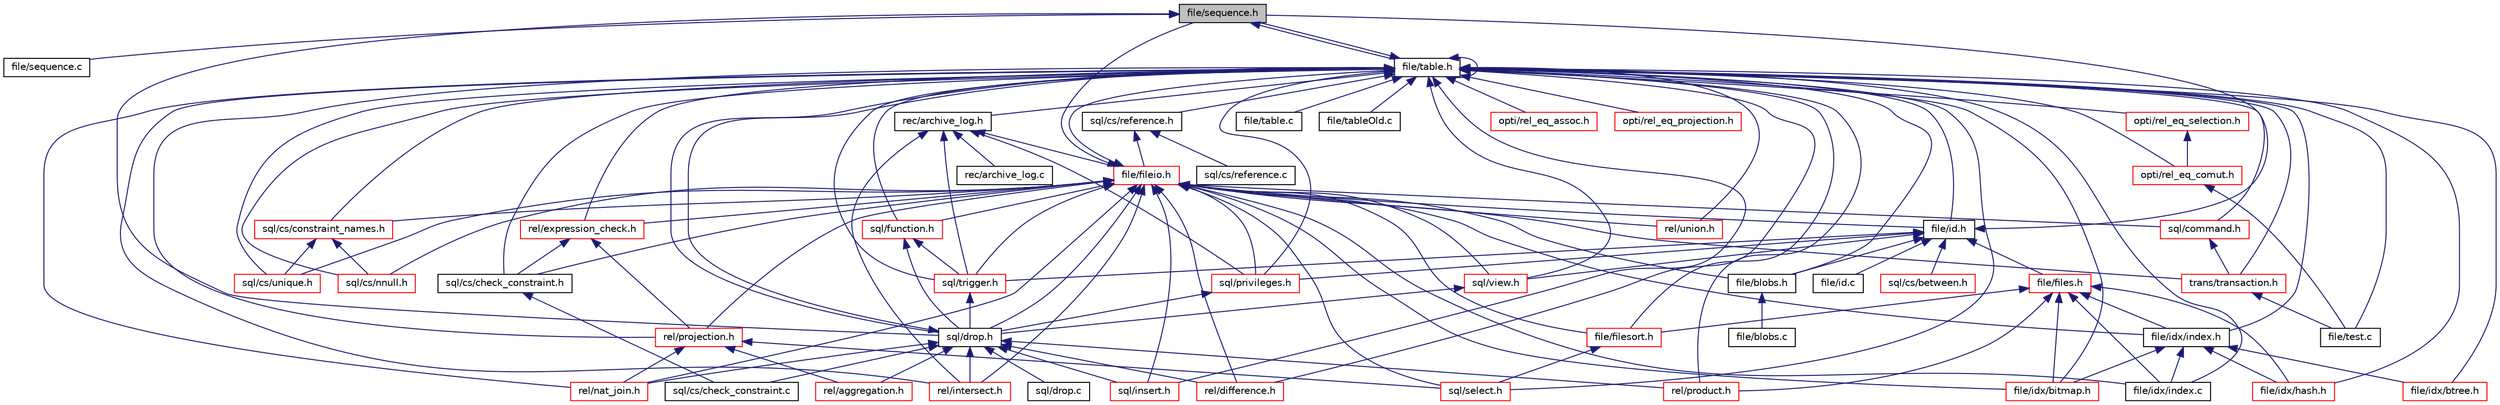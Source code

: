 digraph "file/sequence.h"
{
 // LATEX_PDF_SIZE
  bgcolor="transparent";
  edge [fontname="Helvetica",fontsize="10",labelfontname="Helvetica",labelfontsize="10"];
  node [fontname="Helvetica",fontsize="10",shape=record];
  Node1 [label="file/sequence.h",height=0.2,width=0.4,color="black", fillcolor="grey75", style="filled", fontcolor="black",tooltip=" "];
  Node1 -> Node2 [dir="back",color="midnightblue",fontsize="10",style="solid",fontname="Helvetica"];
  Node2 [label="file/sequence.c",height=0.2,width=0.4,color="black",URL="$sequence_8c.html",tooltip=" "];
  Node1 -> Node3 [dir="back",color="midnightblue",fontsize="10",style="solid",fontname="Helvetica"];
  Node3 [label="file/table.h",height=0.2,width=0.4,color="black",URL="$table_8h.html",tooltip=" "];
  Node3 -> Node4 [dir="back",color="midnightblue",fontsize="10",style="solid",fontname="Helvetica"];
  Node4 [label="file/blobs.h",height=0.2,width=0.4,color="black",URL="$blobs_8h.html",tooltip=" "];
  Node4 -> Node5 [dir="back",color="midnightblue",fontsize="10",style="solid",fontname="Helvetica"];
  Node5 [label="file/blobs.c",height=0.2,width=0.4,color="black",URL="$blobs_8c.html",tooltip=" "];
  Node3 -> Node6 [dir="back",color="midnightblue",fontsize="10",style="solid",fontname="Helvetica"];
  Node6 [label="sql/drop.h",height=0.2,width=0.4,color="black",URL="$drop_8h.html",tooltip=" "];
  Node6 -> Node3 [dir="back",color="midnightblue",fontsize="10",style="solid",fontname="Helvetica"];
  Node6 -> Node7 [dir="back",color="midnightblue",fontsize="10",style="solid",fontname="Helvetica"];
  Node7 [label="sql/cs/check_constraint.c",height=0.2,width=0.4,color="black",URL="$check__constraint_8c.html",tooltip=" "];
  Node6 -> Node8 [dir="back",color="midnightblue",fontsize="10",style="solid",fontname="Helvetica"];
  Node8 [label="rel/aggregation.h",height=0.2,width=0.4,color="red",URL="$aggregation_8h.html",tooltip=" "];
  Node6 -> Node10 [dir="back",color="midnightblue",fontsize="10",style="solid",fontname="Helvetica"];
  Node10 [label="rel/difference.h",height=0.2,width=0.4,color="red",URL="$difference_8h.html",tooltip=" "];
  Node6 -> Node12 [dir="back",color="midnightblue",fontsize="10",style="solid",fontname="Helvetica"];
  Node12 [label="rel/intersect.h",height=0.2,width=0.4,color="red",URL="$intersect_8h.html",tooltip=" "];
  Node6 -> Node14 [dir="back",color="midnightblue",fontsize="10",style="solid",fontname="Helvetica"];
  Node14 [label="rel/nat_join.h",height=0.2,width=0.4,color="red",URL="$nat__join_8h.html",tooltip=" "];
  Node6 -> Node16 [dir="back",color="midnightblue",fontsize="10",style="solid",fontname="Helvetica"];
  Node16 [label="rel/product.h",height=0.2,width=0.4,color="red",URL="$product_8h.html",tooltip=" "];
  Node6 -> Node18 [dir="back",color="midnightblue",fontsize="10",style="solid",fontname="Helvetica"];
  Node18 [label="sql/drop.c",height=0.2,width=0.4,color="black",URL="$drop_8c.html",tooltip=" "];
  Node6 -> Node19 [dir="back",color="midnightblue",fontsize="10",style="solid",fontname="Helvetica"];
  Node19 [label="sql/insert.h",height=0.2,width=0.4,color="red",URL="$insert_8h.html",tooltip=" "];
  Node3 -> Node21 [dir="back",color="midnightblue",fontsize="10",style="solid",fontname="Helvetica"];
  Node21 [label="sql/cs/reference.h",height=0.2,width=0.4,color="black",URL="$reference_8h.html",tooltip=" "];
  Node21 -> Node22 [dir="back",color="midnightblue",fontsize="10",style="solid",fontname="Helvetica"];
  Node22 [label="file/fileio.h",height=0.2,width=0.4,color="red",URL="$fileio_8h.html",tooltip=" "];
  Node22 -> Node6 [dir="back",color="midnightblue",fontsize="10",style="solid",fontname="Helvetica"];
  Node22 -> Node4 [dir="back",color="midnightblue",fontsize="10",style="solid",fontname="Helvetica"];
  Node22 -> Node23 [dir="back",color="midnightblue",fontsize="10",style="solid",fontname="Helvetica"];
  Node23 [label="file/id.h",height=0.2,width=0.4,color="black",URL="$id_8h.html",tooltip=" "];
  Node23 -> Node4 [dir="back",color="midnightblue",fontsize="10",style="solid",fontname="Helvetica"];
  Node23 -> Node24 [dir="back",color="midnightblue",fontsize="10",style="solid",fontname="Helvetica"];
  Node24 [label="file/files.h",height=0.2,width=0.4,color="red",URL="$files_8h.html",tooltip=" "];
  Node24 -> Node28 [dir="back",color="midnightblue",fontsize="10",style="solid",fontname="Helvetica"];
  Node28 [label="file/filesort.h",height=0.2,width=0.4,color="red",URL="$filesort_8h.html",tooltip=" "];
  Node28 -> Node30 [dir="back",color="midnightblue",fontsize="10",style="solid",fontname="Helvetica"];
  Node30 [label="sql/select.h",height=0.2,width=0.4,color="red",URL="$select_8h.html",tooltip=" "];
  Node24 -> Node42 [dir="back",color="midnightblue",fontsize="10",style="solid",fontname="Helvetica"];
  Node42 [label="file/idx/index.h",height=0.2,width=0.4,color="black",URL="$index_8h.html",tooltip=" "];
  Node42 -> Node43 [dir="back",color="midnightblue",fontsize="10",style="solid",fontname="Helvetica"];
  Node43 [label="file/idx/bitmap.h",height=0.2,width=0.4,color="red",URL="$bitmap_8h.html",tooltip=" "];
  Node42 -> Node45 [dir="back",color="midnightblue",fontsize="10",style="solid",fontname="Helvetica"];
  Node45 [label="file/idx/btree.h",height=0.2,width=0.4,color="red",URL="$btree_8h.html",tooltip=" "];
  Node42 -> Node47 [dir="back",color="midnightblue",fontsize="10",style="solid",fontname="Helvetica"];
  Node47 [label="file/idx/hash.h",height=0.2,width=0.4,color="red",URL="$hash_8h.html",tooltip=" "];
  Node42 -> Node49 [dir="back",color="midnightblue",fontsize="10",style="solid",fontname="Helvetica"];
  Node49 [label="file/idx/index.c",height=0.2,width=0.4,color="black",URL="$index_8c.html",tooltip=" "];
  Node24 -> Node43 [dir="back",color="midnightblue",fontsize="10",style="solid",fontname="Helvetica"];
  Node24 -> Node47 [dir="back",color="midnightblue",fontsize="10",style="solid",fontname="Helvetica"];
  Node24 -> Node49 [dir="back",color="midnightblue",fontsize="10",style="solid",fontname="Helvetica"];
  Node24 -> Node16 [dir="back",color="midnightblue",fontsize="10",style="solid",fontname="Helvetica"];
  Node23 -> Node50 [dir="back",color="midnightblue",fontsize="10",style="solid",fontname="Helvetica"];
  Node50 [label="file/id.c",height=0.2,width=0.4,color="black",URL="$id_8c.html",tooltip=" "];
  Node23 -> Node1 [dir="back",color="midnightblue",fontsize="10",style="solid",fontname="Helvetica"];
  Node23 -> Node51 [dir="back",color="midnightblue",fontsize="10",style="solid",fontname="Helvetica"];
  Node51 [label="sql/cs/between.h",height=0.2,width=0.4,color="red",URL="$between_8h.html",tooltip=" "];
  Node23 -> Node53 [dir="back",color="midnightblue",fontsize="10",style="solid",fontname="Helvetica"];
  Node53 [label="sql/view.h",height=0.2,width=0.4,color="red",URL="$view_8h.html",tooltip=" "];
  Node53 -> Node6 [dir="back",color="midnightblue",fontsize="10",style="solid",fontname="Helvetica"];
  Node23 -> Node40 [dir="back",color="midnightblue",fontsize="10",style="solid",fontname="Helvetica"];
  Node40 [label="sql/trigger.h",height=0.2,width=0.4,color="red",URL="$trigger_8h.html",tooltip=" "];
  Node40 -> Node6 [dir="back",color="midnightblue",fontsize="10",style="solid",fontname="Helvetica"];
  Node23 -> Node57 [dir="back",color="midnightblue",fontsize="10",style="solid",fontname="Helvetica"];
  Node57 [label="sql/privileges.h",height=0.2,width=0.4,color="red",URL="$privileges_8h.html",tooltip=" "];
  Node57 -> Node6 [dir="back",color="midnightblue",fontsize="10",style="solid",fontname="Helvetica"];
  Node22 -> Node28 [dir="back",color="midnightblue",fontsize="10",style="solid",fontname="Helvetica"];
  Node22 -> Node1 [dir="back",color="midnightblue",fontsize="10",style="solid",fontname="Helvetica"];
  Node22 -> Node3 [dir="back",color="midnightblue",fontsize="10",style="solid",fontname="Helvetica"];
  Node22 -> Node35 [dir="back",color="midnightblue",fontsize="10",style="solid",fontname="Helvetica"];
  Node35 [label="sql/command.h",height=0.2,width=0.4,color="red",URL="$command_8h.html",tooltip=" "];
  Node35 -> Node36 [dir="back",color="midnightblue",fontsize="10",style="solid",fontname="Helvetica"];
  Node36 [label="trans/transaction.h",height=0.2,width=0.4,color="red",URL="$transaction_8h.html",tooltip=" "];
  Node36 -> Node33 [dir="back",color="midnightblue",fontsize="10",style="solid",fontname="Helvetica"];
  Node33 [label="file/test.c",height=0.2,width=0.4,color="black",URL="$file_2test_8c.html",tooltip=" "];
  Node22 -> Node60 [dir="back",color="midnightblue",fontsize="10",style="solid",fontname="Helvetica"];
  Node60 [label="rel/expression_check.h",height=0.2,width=0.4,color="red",URL="$expression__check_8h.html",tooltip=" "];
  Node60 -> Node61 [dir="back",color="midnightblue",fontsize="10",style="solid",fontname="Helvetica"];
  Node61 [label="sql/cs/check_constraint.h",height=0.2,width=0.4,color="black",URL="$check__constraint_8h.html",tooltip=" "];
  Node61 -> Node7 [dir="back",color="midnightblue",fontsize="10",style="solid",fontname="Helvetica"];
  Node60 -> Node62 [dir="back",color="midnightblue",fontsize="10",style="solid",fontname="Helvetica"];
  Node62 [label="rel/projection.h",height=0.2,width=0.4,color="red",URL="$projection_8h.html",tooltip=" "];
  Node62 -> Node8 [dir="back",color="midnightblue",fontsize="10",style="solid",fontname="Helvetica"];
  Node62 -> Node14 [dir="back",color="midnightblue",fontsize="10",style="solid",fontname="Helvetica"];
  Node62 -> Node30 [dir="back",color="midnightblue",fontsize="10",style="solid",fontname="Helvetica"];
  Node22 -> Node36 [dir="back",color="midnightblue",fontsize="10",style="solid",fontname="Helvetica"];
  Node22 -> Node42 [dir="back",color="midnightblue",fontsize="10",style="solid",fontname="Helvetica"];
  Node22 -> Node43 [dir="back",color="midnightblue",fontsize="10",style="solid",fontname="Helvetica"];
  Node22 -> Node49 [dir="back",color="midnightblue",fontsize="10",style="solid",fontname="Helvetica"];
  Node22 -> Node61 [dir="back",color="midnightblue",fontsize="10",style="solid",fontname="Helvetica"];
  Node22 -> Node67 [dir="back",color="midnightblue",fontsize="10",style="solid",fontname="Helvetica"];
  Node67 [label="sql/cs/constraint_names.h",height=0.2,width=0.4,color="red",URL="$constraint__names_8h.html",tooltip=" "];
  Node67 -> Node69 [dir="back",color="midnightblue",fontsize="10",style="solid",fontname="Helvetica"];
  Node69 [label="sql/cs/nnull.h",height=0.2,width=0.4,color="red",URL="$nnull_8h.html",tooltip=" "];
  Node67 -> Node71 [dir="back",color="midnightblue",fontsize="10",style="solid",fontname="Helvetica"];
  Node71 [label="sql/cs/unique.h",height=0.2,width=0.4,color="red",URL="$unique_8h.html",tooltip=" "];
  Node22 -> Node69 [dir="back",color="midnightblue",fontsize="10",style="solid",fontname="Helvetica"];
  Node22 -> Node71 [dir="back",color="midnightblue",fontsize="10",style="solid",fontname="Helvetica"];
  Node22 -> Node53 [dir="back",color="midnightblue",fontsize="10",style="solid",fontname="Helvetica"];
  Node22 -> Node62 [dir="back",color="midnightblue",fontsize="10",style="solid",fontname="Helvetica"];
  Node22 -> Node10 [dir="back",color="midnightblue",fontsize="10",style="solid",fontname="Helvetica"];
  Node22 -> Node12 [dir="back",color="midnightblue",fontsize="10",style="solid",fontname="Helvetica"];
  Node22 -> Node14 [dir="back",color="midnightblue",fontsize="10",style="solid",fontname="Helvetica"];
  Node22 -> Node73 [dir="back",color="midnightblue",fontsize="10",style="solid",fontname="Helvetica"];
  Node73 [label="rel/union.h",height=0.2,width=0.4,color="red",URL="$union_8h.html",tooltip=" "];
  Node22 -> Node40 [dir="back",color="midnightblue",fontsize="10",style="solid",fontname="Helvetica"];
  Node22 -> Node75 [dir="back",color="midnightblue",fontsize="10",style="solid",fontname="Helvetica"];
  Node75 [label="sql/function.h",height=0.2,width=0.4,color="red",URL="$function_8h.html",tooltip=" "];
  Node75 -> Node40 [dir="back",color="midnightblue",fontsize="10",style="solid",fontname="Helvetica"];
  Node75 -> Node6 [dir="back",color="midnightblue",fontsize="10",style="solid",fontname="Helvetica"];
  Node22 -> Node57 [dir="back",color="midnightblue",fontsize="10",style="solid",fontname="Helvetica"];
  Node22 -> Node19 [dir="back",color="midnightblue",fontsize="10",style="solid",fontname="Helvetica"];
  Node22 -> Node30 [dir="back",color="midnightblue",fontsize="10",style="solid",fontname="Helvetica"];
  Node21 -> Node77 [dir="back",color="midnightblue",fontsize="10",style="solid",fontname="Helvetica"];
  Node77 [label="sql/cs/reference.c",height=0.2,width=0.4,color="black",URL="$reference_8c.html",tooltip=" "];
  Node3 -> Node23 [dir="back",color="midnightblue",fontsize="10",style="solid",fontname="Helvetica"];
  Node3 -> Node78 [dir="back",color="midnightblue",fontsize="10",style="solid",fontname="Helvetica"];
  Node78 [label="rec/archive_log.h",height=0.2,width=0.4,color="black",URL="$archive__log_8h.html",tooltip=" "];
  Node78 -> Node22 [dir="back",color="midnightblue",fontsize="10",style="solid",fontname="Helvetica"];
  Node78 -> Node79 [dir="back",color="midnightblue",fontsize="10",style="solid",fontname="Helvetica"];
  Node79 [label="rec/archive_log.c",height=0.2,width=0.4,color="black",URL="$archive__log_8c.html",tooltip=" "];
  Node78 -> Node12 [dir="back",color="midnightblue",fontsize="10",style="solid",fontname="Helvetica"];
  Node78 -> Node40 [dir="back",color="midnightblue",fontsize="10",style="solid",fontname="Helvetica"];
  Node78 -> Node57 [dir="back",color="midnightblue",fontsize="10",style="solid",fontname="Helvetica"];
  Node3 -> Node28 [dir="back",color="midnightblue",fontsize="10",style="solid",fontname="Helvetica"];
  Node3 -> Node1 [dir="back",color="midnightblue",fontsize="10",style="solid",fontname="Helvetica"];
  Node3 -> Node80 [dir="back",color="midnightblue",fontsize="10",style="solid",fontname="Helvetica"];
  Node80 [label="file/table.c",height=0.2,width=0.4,color="black",URL="$table_8c.html",tooltip=" "];
  Node3 -> Node3 [dir="back",color="midnightblue",fontsize="10",style="solid",fontname="Helvetica"];
  Node3 -> Node81 [dir="back",color="midnightblue",fontsize="10",style="solid",fontname="Helvetica"];
  Node81 [label="file/tableOld.c",height=0.2,width=0.4,color="black",URL="$tableOld_8c.html",tooltip=" "];
  Node3 -> Node35 [dir="back",color="midnightblue",fontsize="10",style="solid",fontname="Helvetica"];
  Node3 -> Node60 [dir="back",color="midnightblue",fontsize="10",style="solid",fontname="Helvetica"];
  Node3 -> Node36 [dir="back",color="midnightblue",fontsize="10",style="solid",fontname="Helvetica"];
  Node3 -> Node33 [dir="back",color="midnightblue",fontsize="10",style="solid",fontname="Helvetica"];
  Node3 -> Node82 [dir="back",color="midnightblue",fontsize="10",style="solid",fontname="Helvetica"];
  Node82 [label="opti/rel_eq_comut.h",height=0.2,width=0.4,color="red",URL="$rel__eq__comut_8h.html",tooltip=" "];
  Node82 -> Node33 [dir="back",color="midnightblue",fontsize="10",style="solid",fontname="Helvetica"];
  Node3 -> Node84 [dir="back",color="midnightblue",fontsize="10",style="solid",fontname="Helvetica"];
  Node84 [label="opti/rel_eq_selection.h",height=0.2,width=0.4,color="red",URL="$rel__eq__selection_8h.html",tooltip=" "];
  Node84 -> Node82 [dir="back",color="midnightblue",fontsize="10",style="solid",fontname="Helvetica"];
  Node3 -> Node42 [dir="back",color="midnightblue",fontsize="10",style="solid",fontname="Helvetica"];
  Node3 -> Node43 [dir="back",color="midnightblue",fontsize="10",style="solid",fontname="Helvetica"];
  Node3 -> Node45 [dir="back",color="midnightblue",fontsize="10",style="solid",fontname="Helvetica"];
  Node3 -> Node47 [dir="back",color="midnightblue",fontsize="10",style="solid",fontname="Helvetica"];
  Node3 -> Node49 [dir="back",color="midnightblue",fontsize="10",style="solid",fontname="Helvetica"];
  Node3 -> Node61 [dir="back",color="midnightblue",fontsize="10",style="solid",fontname="Helvetica"];
  Node3 -> Node67 [dir="back",color="midnightblue",fontsize="10",style="solid",fontname="Helvetica"];
  Node3 -> Node69 [dir="back",color="midnightblue",fontsize="10",style="solid",fontname="Helvetica"];
  Node3 -> Node71 [dir="back",color="midnightblue",fontsize="10",style="solid",fontname="Helvetica"];
  Node3 -> Node86 [dir="back",color="midnightblue",fontsize="10",style="solid",fontname="Helvetica"];
  Node86 [label="opti/rel_eq_assoc.h",height=0.2,width=0.4,color="red",URL="$rel__eq__assoc_8h.html",tooltip=" "];
  Node3 -> Node88 [dir="back",color="midnightblue",fontsize="10",style="solid",fontname="Helvetica"];
  Node88 [label="opti/rel_eq_projection.h",height=0.2,width=0.4,color="red",URL="$rel__eq__projection_8h.html",tooltip=" "];
  Node3 -> Node53 [dir="back",color="midnightblue",fontsize="10",style="solid",fontname="Helvetica"];
  Node3 -> Node62 [dir="back",color="midnightblue",fontsize="10",style="solid",fontname="Helvetica"];
  Node3 -> Node10 [dir="back",color="midnightblue",fontsize="10",style="solid",fontname="Helvetica"];
  Node3 -> Node12 [dir="back",color="midnightblue",fontsize="10",style="solid",fontname="Helvetica"];
  Node3 -> Node14 [dir="back",color="midnightblue",fontsize="10",style="solid",fontname="Helvetica"];
  Node3 -> Node16 [dir="back",color="midnightblue",fontsize="10",style="solid",fontname="Helvetica"];
  Node3 -> Node73 [dir="back",color="midnightblue",fontsize="10",style="solid",fontname="Helvetica"];
  Node3 -> Node40 [dir="back",color="midnightblue",fontsize="10",style="solid",fontname="Helvetica"];
  Node3 -> Node75 [dir="back",color="midnightblue",fontsize="10",style="solid",fontname="Helvetica"];
  Node3 -> Node57 [dir="back",color="midnightblue",fontsize="10",style="solid",fontname="Helvetica"];
  Node3 -> Node19 [dir="back",color="midnightblue",fontsize="10",style="solid",fontname="Helvetica"];
  Node3 -> Node30 [dir="back",color="midnightblue",fontsize="10",style="solid",fontname="Helvetica"];
  Node1 -> Node6 [dir="back",color="midnightblue",fontsize="10",style="solid",fontname="Helvetica"];
}

